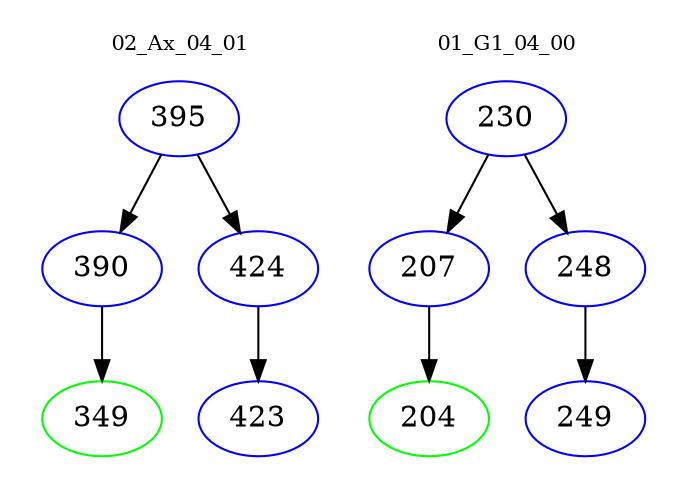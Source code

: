 digraph{
subgraph cluster_0 {
color = white
label = "02_Ax_04_01";
fontsize=10;
T0_395 [label="395", color="blue"]
T0_395 -> T0_390 [color="black"]
T0_390 [label="390", color="blue"]
T0_390 -> T0_349 [color="black"]
T0_349 [label="349", color="green"]
T0_395 -> T0_424 [color="black"]
T0_424 [label="424", color="blue"]
T0_424 -> T0_423 [color="black"]
T0_423 [label="423", color="blue"]
}
subgraph cluster_1 {
color = white
label = "01_G1_04_00";
fontsize=10;
T1_230 [label="230", color="blue"]
T1_230 -> T1_207 [color="black"]
T1_207 [label="207", color="blue"]
T1_207 -> T1_204 [color="black"]
T1_204 [label="204", color="green"]
T1_230 -> T1_248 [color="black"]
T1_248 [label="248", color="blue"]
T1_248 -> T1_249 [color="black"]
T1_249 [label="249", color="blue"]
}
}
